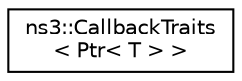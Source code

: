digraph "Graphical Class Hierarchy"
{
 // LATEX_PDF_SIZE
  edge [fontname="Helvetica",fontsize="10",labelfontname="Helvetica",labelfontsize="10"];
  node [fontname="Helvetica",fontsize="10",shape=record];
  rankdir="LR";
  Node0 [label="ns3::CallbackTraits\l\< Ptr\< T \> \>",height=0.2,width=0.4,color="black", fillcolor="white", style="filled",URL="$structns3_1_1_callback_traits_3_01_ptr_3_01_t_01_4_01_4.html",tooltip="Trait class to convert a pointer into a reference, used by MemPtrCallBackImpl."];
}
